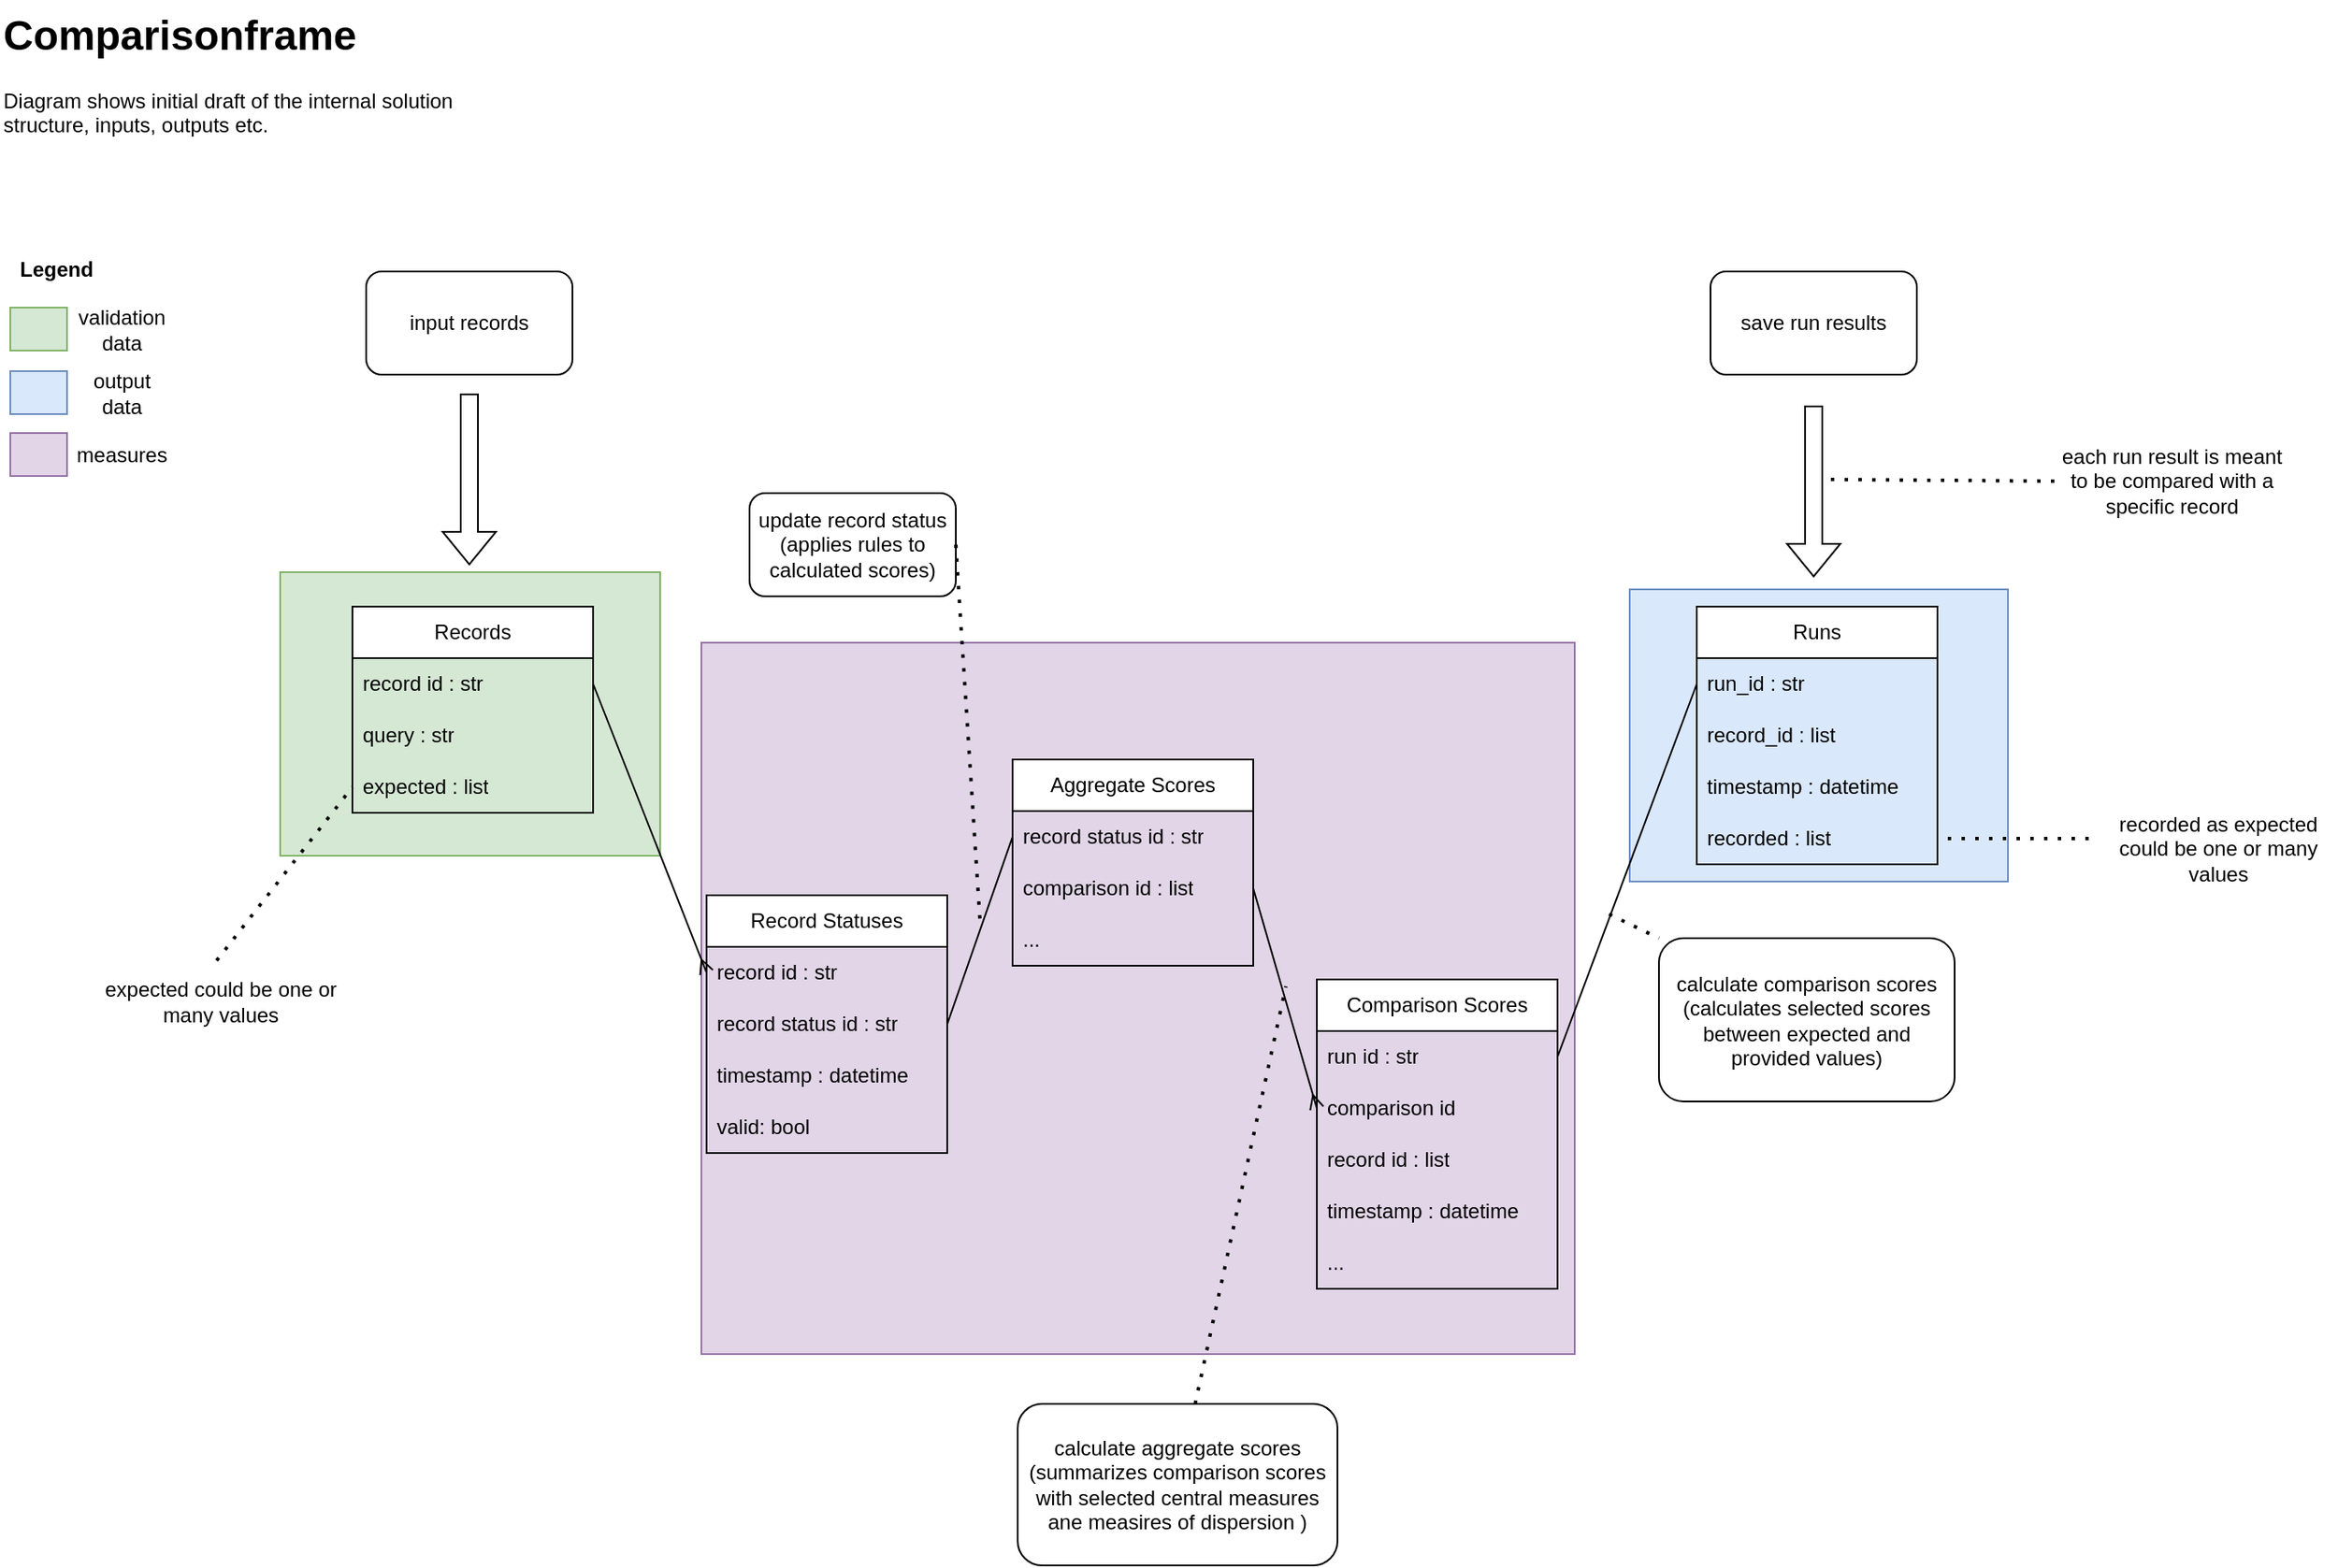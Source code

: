 <mxfile version="24.7.5">
  <diagram name="Page-1" id="tNR1n5y9OZlqjCuNG1ge">
    <mxGraphModel dx="3208" dy="1598" grid="0" gridSize="10" guides="1" tooltips="1" connect="1" arrows="1" fold="1" page="0" pageScale="1" pageWidth="850" pageHeight="1100" math="0" shadow="0">
      <root>
        <mxCell id="0" />
        <mxCell id="1" parent="0" />
        <mxCell id="OIBrcTe9-NFZS3mEBpfI-48" value="" style="rounded=0;whiteSpace=wrap;html=1;fillColor=#e1d5e7;strokeColor=#9673a6;" vertex="1" parent="1">
          <mxGeometry x="-598" y="30" width="508" height="414" as="geometry" />
        </mxCell>
        <mxCell id="OIBrcTe9-NFZS3mEBpfI-47" value="" style="rounded=0;whiteSpace=wrap;html=1;fillColor=#dae8fc;strokeColor=#6c8ebf;" vertex="1" parent="1">
          <mxGeometry x="-58" y="-1" width="220" height="170" as="geometry" />
        </mxCell>
        <mxCell id="OIBrcTe9-NFZS3mEBpfI-45" value="" style="rounded=0;whiteSpace=wrap;html=1;fillColor=#d5e8d4;strokeColor=#82b366;" vertex="1" parent="1">
          <mxGeometry x="-843" y="-11" width="221" height="165" as="geometry" />
        </mxCell>
        <mxCell id="OIBrcTe9-NFZS3mEBpfI-1" value="Records" style="swimlane;fontStyle=0;childLayout=stackLayout;horizontal=1;startSize=30;horizontalStack=0;resizeParent=1;resizeParentMax=0;resizeLast=0;collapsible=1;marginBottom=0;whiteSpace=wrap;html=1;" vertex="1" parent="1">
          <mxGeometry x="-801" y="9" width="140" height="120" as="geometry" />
        </mxCell>
        <mxCell id="OIBrcTe9-NFZS3mEBpfI-23" value="record id : str" style="text;strokeColor=none;fillColor=none;align=left;verticalAlign=middle;spacingLeft=4;spacingRight=4;overflow=hidden;points=[[0,0.5],[1,0.5]];portConstraint=eastwest;rotatable=0;whiteSpace=wrap;html=1;" vertex="1" parent="OIBrcTe9-NFZS3mEBpfI-1">
          <mxGeometry y="30" width="140" height="30" as="geometry" />
        </mxCell>
        <mxCell id="OIBrcTe9-NFZS3mEBpfI-2" value="query : str" style="text;strokeColor=none;fillColor=none;align=left;verticalAlign=middle;spacingLeft=4;spacingRight=4;overflow=hidden;points=[[0,0.5],[1,0.5]];portConstraint=eastwest;rotatable=0;whiteSpace=wrap;html=1;" vertex="1" parent="OIBrcTe9-NFZS3mEBpfI-1">
          <mxGeometry y="60" width="140" height="30" as="geometry" />
        </mxCell>
        <mxCell id="OIBrcTe9-NFZS3mEBpfI-3" value="expected : list" style="text;strokeColor=none;fillColor=none;align=left;verticalAlign=middle;spacingLeft=4;spacingRight=4;overflow=hidden;points=[[0,0.5],[1,0.5]];portConstraint=eastwest;rotatable=0;whiteSpace=wrap;html=1;" vertex="1" parent="OIBrcTe9-NFZS3mEBpfI-1">
          <mxGeometry y="90" width="140" height="30" as="geometry" />
        </mxCell>
        <mxCell id="OIBrcTe9-NFZS3mEBpfI-6" value="Aggregate Scores" style="swimlane;fontStyle=0;childLayout=stackLayout;horizontal=1;startSize=30;horizontalStack=0;resizeParent=1;resizeParentMax=0;resizeLast=0;collapsible=1;marginBottom=0;whiteSpace=wrap;html=1;" vertex="1" parent="1">
          <mxGeometry x="-417" y="98" width="140" height="120" as="geometry" />
        </mxCell>
        <mxCell id="OIBrcTe9-NFZS3mEBpfI-22" value="record status id : str" style="text;strokeColor=none;fillColor=none;align=left;verticalAlign=middle;spacingLeft=4;spacingRight=4;overflow=hidden;points=[[0,0.5],[1,0.5]];portConstraint=eastwest;rotatable=0;whiteSpace=wrap;html=1;" vertex="1" parent="OIBrcTe9-NFZS3mEBpfI-6">
          <mxGeometry y="30" width="140" height="30" as="geometry" />
        </mxCell>
        <mxCell id="OIBrcTe9-NFZS3mEBpfI-24" value="comparison id : list" style="text;strokeColor=none;fillColor=none;align=left;verticalAlign=middle;spacingLeft=4;spacingRight=4;overflow=hidden;points=[[0,0.5],[1,0.5]];portConstraint=eastwest;rotatable=0;whiteSpace=wrap;html=1;" vertex="1" parent="OIBrcTe9-NFZS3mEBpfI-6">
          <mxGeometry y="60" width="140" height="30" as="geometry" />
        </mxCell>
        <mxCell id="OIBrcTe9-NFZS3mEBpfI-9" value="..." style="text;strokeColor=none;fillColor=none;align=left;verticalAlign=middle;spacingLeft=4;spacingRight=4;overflow=hidden;points=[[0,0.5],[1,0.5]];portConstraint=eastwest;rotatable=0;whiteSpace=wrap;html=1;" vertex="1" parent="OIBrcTe9-NFZS3mEBpfI-6">
          <mxGeometry y="90" width="140" height="30" as="geometry" />
        </mxCell>
        <mxCell id="OIBrcTe9-NFZS3mEBpfI-10" value="Runs" style="swimlane;fontStyle=0;childLayout=stackLayout;horizontal=1;startSize=30;horizontalStack=0;resizeParent=1;resizeParentMax=0;resizeLast=0;collapsible=1;marginBottom=0;whiteSpace=wrap;html=1;" vertex="1" parent="1">
          <mxGeometry x="-19" y="9" width="140" height="150" as="geometry" />
        </mxCell>
        <mxCell id="OIBrcTe9-NFZS3mEBpfI-11" value="run_id : str" style="text;strokeColor=none;fillColor=none;align=left;verticalAlign=middle;spacingLeft=4;spacingRight=4;overflow=hidden;points=[[0,0.5],[1,0.5]];portConstraint=eastwest;rotatable=0;whiteSpace=wrap;html=1;" vertex="1" parent="OIBrcTe9-NFZS3mEBpfI-10">
          <mxGeometry y="30" width="140" height="30" as="geometry" />
        </mxCell>
        <mxCell id="OIBrcTe9-NFZS3mEBpfI-12" value="record_id : list" style="text;strokeColor=none;fillColor=none;align=left;verticalAlign=middle;spacingLeft=4;spacingRight=4;overflow=hidden;points=[[0,0.5],[1,0.5]];portConstraint=eastwest;rotatable=0;whiteSpace=wrap;html=1;" vertex="1" parent="OIBrcTe9-NFZS3mEBpfI-10">
          <mxGeometry y="60" width="140" height="30" as="geometry" />
        </mxCell>
        <mxCell id="OIBrcTe9-NFZS3mEBpfI-13" value="timestamp : datetime" style="text;strokeColor=none;fillColor=none;align=left;verticalAlign=middle;spacingLeft=4;spacingRight=4;overflow=hidden;points=[[0,0.5],[1,0.5]];portConstraint=eastwest;rotatable=0;whiteSpace=wrap;html=1;" vertex="1" parent="OIBrcTe9-NFZS3mEBpfI-10">
          <mxGeometry y="90" width="140" height="30" as="geometry" />
        </mxCell>
        <mxCell id="OIBrcTe9-NFZS3mEBpfI-25" value="recorded : list" style="text;strokeColor=none;fillColor=none;align=left;verticalAlign=middle;spacingLeft=4;spacingRight=4;overflow=hidden;points=[[0,0.5],[1,0.5]];portConstraint=eastwest;rotatable=0;whiteSpace=wrap;html=1;" vertex="1" parent="OIBrcTe9-NFZS3mEBpfI-10">
          <mxGeometry y="120" width="140" height="30" as="geometry" />
        </mxCell>
        <mxCell id="OIBrcTe9-NFZS3mEBpfI-14" value="Comparison Scores" style="swimlane;fontStyle=0;childLayout=stackLayout;horizontal=1;startSize=30;horizontalStack=0;resizeParent=1;resizeParentMax=0;resizeLast=0;collapsible=1;marginBottom=0;whiteSpace=wrap;html=1;" vertex="1" parent="1">
          <mxGeometry x="-240" y="226" width="140" height="180" as="geometry" />
        </mxCell>
        <mxCell id="OIBrcTe9-NFZS3mEBpfI-15" value="run id : str" style="text;strokeColor=none;fillColor=none;align=left;verticalAlign=middle;spacingLeft=4;spacingRight=4;overflow=hidden;points=[[0,0.5],[1,0.5]];portConstraint=eastwest;rotatable=0;whiteSpace=wrap;html=1;" vertex="1" parent="OIBrcTe9-NFZS3mEBpfI-14">
          <mxGeometry y="30" width="140" height="30" as="geometry" />
        </mxCell>
        <mxCell id="OIBrcTe9-NFZS3mEBpfI-40" value="comparison id" style="text;strokeColor=none;fillColor=none;align=left;verticalAlign=middle;spacingLeft=4;spacingRight=4;overflow=hidden;points=[[0,0.5],[1,0.5]];portConstraint=eastwest;rotatable=0;whiteSpace=wrap;html=1;" vertex="1" parent="OIBrcTe9-NFZS3mEBpfI-14">
          <mxGeometry y="60" width="140" height="30" as="geometry" />
        </mxCell>
        <mxCell id="OIBrcTe9-NFZS3mEBpfI-16" value="record id : list" style="text;strokeColor=none;fillColor=none;align=left;verticalAlign=middle;spacingLeft=4;spacingRight=4;overflow=hidden;points=[[0,0.5],[1,0.5]];portConstraint=eastwest;rotatable=0;whiteSpace=wrap;html=1;" vertex="1" parent="OIBrcTe9-NFZS3mEBpfI-14">
          <mxGeometry y="90" width="140" height="30" as="geometry" />
        </mxCell>
        <mxCell id="OIBrcTe9-NFZS3mEBpfI-44" value="timestamp : datetime" style="text;strokeColor=none;fillColor=none;align=left;verticalAlign=middle;spacingLeft=4;spacingRight=4;overflow=hidden;points=[[0,0.5],[1,0.5]];portConstraint=eastwest;rotatable=0;whiteSpace=wrap;html=1;" vertex="1" parent="OIBrcTe9-NFZS3mEBpfI-14">
          <mxGeometry y="120" width="140" height="30" as="geometry" />
        </mxCell>
        <mxCell id="OIBrcTe9-NFZS3mEBpfI-17" value="..." style="text;strokeColor=none;fillColor=none;align=left;verticalAlign=middle;spacingLeft=4;spacingRight=4;overflow=hidden;points=[[0,0.5],[1,0.5]];portConstraint=eastwest;rotatable=0;whiteSpace=wrap;html=1;" vertex="1" parent="OIBrcTe9-NFZS3mEBpfI-14">
          <mxGeometry y="150" width="140" height="30" as="geometry" />
        </mxCell>
        <mxCell id="OIBrcTe9-NFZS3mEBpfI-18" value="Record Statuses" style="swimlane;fontStyle=0;childLayout=stackLayout;horizontal=1;startSize=30;horizontalStack=0;resizeParent=1;resizeParentMax=0;resizeLast=0;collapsible=1;marginBottom=0;whiteSpace=wrap;html=1;" vertex="1" parent="1">
          <mxGeometry x="-595" y="177" width="140" height="150" as="geometry" />
        </mxCell>
        <mxCell id="OIBrcTe9-NFZS3mEBpfI-19" value="record id : str" style="text;strokeColor=none;fillColor=none;align=left;verticalAlign=middle;spacingLeft=4;spacingRight=4;overflow=hidden;points=[[0,0.5],[1,0.5]];portConstraint=eastwest;rotatable=0;whiteSpace=wrap;html=1;" vertex="1" parent="OIBrcTe9-NFZS3mEBpfI-18">
          <mxGeometry y="30" width="140" height="30" as="geometry" />
        </mxCell>
        <mxCell id="OIBrcTe9-NFZS3mEBpfI-27" value="record status id : str" style="text;strokeColor=none;fillColor=none;align=left;verticalAlign=middle;spacingLeft=4;spacingRight=4;overflow=hidden;points=[[0,0.5],[1,0.5]];portConstraint=eastwest;rotatable=0;whiteSpace=wrap;html=1;" vertex="1" parent="OIBrcTe9-NFZS3mEBpfI-18">
          <mxGeometry y="60" width="140" height="30" as="geometry" />
        </mxCell>
        <mxCell id="OIBrcTe9-NFZS3mEBpfI-8" value="timestamp : datetime" style="text;strokeColor=none;fillColor=none;align=left;verticalAlign=middle;spacingLeft=4;spacingRight=4;overflow=hidden;points=[[0,0.5],[1,0.5]];portConstraint=eastwest;rotatable=0;whiteSpace=wrap;html=1;" vertex="1" parent="OIBrcTe9-NFZS3mEBpfI-18">
          <mxGeometry y="90" width="140" height="30" as="geometry" />
        </mxCell>
        <mxCell id="OIBrcTe9-NFZS3mEBpfI-21" value="valid: bool" style="text;strokeColor=none;fillColor=none;align=left;verticalAlign=middle;spacingLeft=4;spacingRight=4;overflow=hidden;points=[[0,0.5],[1,0.5]];portConstraint=eastwest;rotatable=0;whiteSpace=wrap;html=1;" vertex="1" parent="OIBrcTe9-NFZS3mEBpfI-18">
          <mxGeometry y="120" width="140" height="30" as="geometry" />
        </mxCell>
        <mxCell id="OIBrcTe9-NFZS3mEBpfI-26" value="" style="endArrow=ERmany;html=1;rounded=0;exitX=1;exitY=0.5;exitDx=0;exitDy=0;entryX=0;entryY=0.5;entryDx=0;entryDy=0;endFill=0;" edge="1" parent="1" source="OIBrcTe9-NFZS3mEBpfI-23" target="OIBrcTe9-NFZS3mEBpfI-19">
          <mxGeometry width="50" height="50" relative="1" as="geometry">
            <mxPoint x="-664" y="391" as="sourcePoint" />
            <mxPoint x="-614" y="341" as="targetPoint" />
          </mxGeometry>
        </mxCell>
        <mxCell id="OIBrcTe9-NFZS3mEBpfI-28" value="" style="endArrow=none;html=1;rounded=0;exitX=1;exitY=0.5;exitDx=0;exitDy=0;endFill=0;entryX=0;entryY=0.5;entryDx=0;entryDy=0;" edge="1" parent="1" source="OIBrcTe9-NFZS3mEBpfI-27" target="OIBrcTe9-NFZS3mEBpfI-22">
          <mxGeometry width="50" height="50" relative="1" as="geometry">
            <mxPoint x="-227" y="221" as="sourcePoint" />
            <mxPoint x="-616" y="292" as="targetPoint" />
          </mxGeometry>
        </mxCell>
        <mxCell id="OIBrcTe9-NFZS3mEBpfI-29" value="" style="endArrow=ERmany;html=1;rounded=0;exitX=1;exitY=0.5;exitDx=0;exitDy=0;endFill=0;entryX=0;entryY=0.5;entryDx=0;entryDy=0;" edge="1" parent="1" source="OIBrcTe9-NFZS3mEBpfI-24" target="OIBrcTe9-NFZS3mEBpfI-40">
          <mxGeometry width="50" height="50" relative="1" as="geometry">
            <mxPoint x="-502" y="465" as="sourcePoint" />
            <mxPoint x="21" y="350" as="targetPoint" />
          </mxGeometry>
        </mxCell>
        <mxCell id="OIBrcTe9-NFZS3mEBpfI-30" value="input records" style="rounded=1;whiteSpace=wrap;html=1;" vertex="1" parent="1">
          <mxGeometry x="-793" y="-186" width="120" height="60" as="geometry" />
        </mxCell>
        <mxCell id="OIBrcTe9-NFZS3mEBpfI-31" value="" style="shape=flexArrow;endArrow=classic;html=1;rounded=0;" edge="1" parent="1">
          <mxGeometry width="50" height="50" relative="1" as="geometry">
            <mxPoint x="-733" y="-115" as="sourcePoint" />
            <mxPoint x="-733" y="-15" as="targetPoint" />
          </mxGeometry>
        </mxCell>
        <mxCell id="OIBrcTe9-NFZS3mEBpfI-32" value="save run results" style="rounded=1;whiteSpace=wrap;html=1;" vertex="1" parent="1">
          <mxGeometry x="-11" y="-186" width="120" height="60" as="geometry" />
        </mxCell>
        <mxCell id="OIBrcTe9-NFZS3mEBpfI-34" value="" style="endArrow=none;dashed=1;html=1;dashPattern=1 3;strokeWidth=2;rounded=0;" edge="1" parent="1" source="OIBrcTe9-NFZS3mEBpfI-35">
          <mxGeometry width="50" height="50" relative="1" as="geometry">
            <mxPoint x="-913" y="201" as="sourcePoint" />
            <mxPoint x="-258" y="230" as="targetPoint" />
          </mxGeometry>
        </mxCell>
        <mxCell id="OIBrcTe9-NFZS3mEBpfI-35" value="calculate aggregate scores&lt;div&gt;(summarizes comparison scores with selected central measures ane measires of dispersion )&lt;/div&gt;" style="rounded=1;whiteSpace=wrap;html=1;" vertex="1" parent="1">
          <mxGeometry x="-414" y="473" width="186" height="94" as="geometry" />
        </mxCell>
        <mxCell id="OIBrcTe9-NFZS3mEBpfI-36" value="update record status&lt;div&gt;(applies rules to calculated scores)&lt;/div&gt;" style="rounded=1;whiteSpace=wrap;html=1;" vertex="1" parent="1">
          <mxGeometry x="-570" y="-57" width="120" height="60" as="geometry" />
        </mxCell>
        <mxCell id="OIBrcTe9-NFZS3mEBpfI-37" value="" style="endArrow=none;dashed=1;html=1;dashPattern=1 3;strokeWidth=2;rounded=0;exitX=1;exitY=0.5;exitDx=0;exitDy=0;" edge="1" parent="1" source="OIBrcTe9-NFZS3mEBpfI-36">
          <mxGeometry width="50" height="50" relative="1" as="geometry">
            <mxPoint x="-703" y="234.5" as="sourcePoint" />
            <mxPoint x="-436" y="191" as="targetPoint" />
          </mxGeometry>
        </mxCell>
        <mxCell id="OIBrcTe9-NFZS3mEBpfI-38" value="" style="endArrow=none;html=1;rounded=0;entryX=1;entryY=0.5;entryDx=0;entryDy=0;exitX=0;exitY=0.5;exitDx=0;exitDy=0;startArrow=none;startFill=0;" edge="1" parent="1" source="OIBrcTe9-NFZS3mEBpfI-11" target="OIBrcTe9-NFZS3mEBpfI-15">
          <mxGeometry width="50" height="50" relative="1" as="geometry">
            <mxPoint x="17" y="188" as="sourcePoint" />
            <mxPoint x="67" y="138" as="targetPoint" />
          </mxGeometry>
        </mxCell>
        <mxCell id="OIBrcTe9-NFZS3mEBpfI-39" value="&lt;h1 style=&quot;margin-top: 0px;&quot;&gt;Comparisonframe&lt;/h1&gt;&lt;p&gt;Diagram shows initial draft of the internal solution structure, inputs, outputs etc.&lt;/p&gt;" style="text;html=1;whiteSpace=wrap;overflow=hidden;rounded=0;" vertex="1" parent="1">
          <mxGeometry x="-1006" y="-344" width="307" height="136" as="geometry" />
        </mxCell>
        <mxCell id="OIBrcTe9-NFZS3mEBpfI-41" value="calculate comparison scores&lt;div&gt;(calculates selected scores between expected and provided values)&lt;/div&gt;" style="rounded=1;whiteSpace=wrap;html=1;" vertex="1" parent="1">
          <mxGeometry x="-41" y="202" width="172" height="95" as="geometry" />
        </mxCell>
        <mxCell id="OIBrcTe9-NFZS3mEBpfI-42" value="" style="endArrow=none;dashed=1;html=1;dashPattern=1 3;strokeWidth=2;rounded=0;entryX=0;entryY=0;entryDx=0;entryDy=0;" edge="1" parent="1" target="OIBrcTe9-NFZS3mEBpfI-41">
          <mxGeometry width="50" height="50" relative="1" as="geometry">
            <mxPoint x="-70" y="188" as="sourcePoint" />
            <mxPoint x="-214" y="-28" as="targetPoint" />
          </mxGeometry>
        </mxCell>
        <mxCell id="OIBrcTe9-NFZS3mEBpfI-43" value="" style="shape=flexArrow;endArrow=classic;html=1;rounded=0;" edge="1" parent="1">
          <mxGeometry width="50" height="50" relative="1" as="geometry">
            <mxPoint x="49" y="-108" as="sourcePoint" />
            <mxPoint x="49" y="-8" as="targetPoint" />
          </mxGeometry>
        </mxCell>
        <mxCell id="OIBrcTe9-NFZS3mEBpfI-49" value="" style="rounded=0;whiteSpace=wrap;html=1;fillColor=#d5e8d4;strokeColor=#82b366;" vertex="1" parent="1">
          <mxGeometry x="-1000" y="-165" width="33" height="25" as="geometry" />
        </mxCell>
        <mxCell id="OIBrcTe9-NFZS3mEBpfI-50" value="&lt;b&gt;Legend&lt;/b&gt;" style="text;html=1;align=center;verticalAlign=middle;whiteSpace=wrap;rounded=0;" vertex="1" parent="1">
          <mxGeometry x="-1003" y="-202" width="60" height="30" as="geometry" />
        </mxCell>
        <mxCell id="OIBrcTe9-NFZS3mEBpfI-51" value="validation data" style="text;html=1;align=center;verticalAlign=middle;whiteSpace=wrap;rounded=0;" vertex="1" parent="1">
          <mxGeometry x="-965" y="-167" width="60" height="30" as="geometry" />
        </mxCell>
        <mxCell id="OIBrcTe9-NFZS3mEBpfI-52" value="" style="rounded=0;whiteSpace=wrap;html=1;fillColor=#dae8fc;strokeColor=#6c8ebf;" vertex="1" parent="1">
          <mxGeometry x="-1000" y="-128" width="33" height="25" as="geometry" />
        </mxCell>
        <mxCell id="OIBrcTe9-NFZS3mEBpfI-53" value="output data" style="text;html=1;align=center;verticalAlign=middle;whiteSpace=wrap;rounded=0;" vertex="1" parent="1">
          <mxGeometry x="-965" y="-130" width="60" height="30" as="geometry" />
        </mxCell>
        <mxCell id="OIBrcTe9-NFZS3mEBpfI-54" value="" style="rounded=0;whiteSpace=wrap;html=1;fillColor=#e1d5e7;strokeColor=#9673a6;" vertex="1" parent="1">
          <mxGeometry x="-1000" y="-92" width="33" height="25" as="geometry" />
        </mxCell>
        <mxCell id="OIBrcTe9-NFZS3mEBpfI-55" value="measures" style="text;html=1;align=center;verticalAlign=middle;whiteSpace=wrap;rounded=0;" vertex="1" parent="1">
          <mxGeometry x="-965" y="-94" width="60" height="30" as="geometry" />
        </mxCell>
        <mxCell id="OIBrcTe9-NFZS3mEBpfI-60" value="" style="endArrow=none;dashed=1;html=1;dashPattern=1 3;strokeWidth=2;rounded=0;entryX=0;entryY=0.5;entryDx=0;entryDy=0;" edge="1" parent="1" target="OIBrcTe9-NFZS3mEBpfI-3">
          <mxGeometry width="50" height="50" relative="1" as="geometry">
            <mxPoint x="-880" y="215" as="sourcePoint" />
            <mxPoint x="-858" y="236.5" as="targetPoint" />
          </mxGeometry>
        </mxCell>
        <mxCell id="OIBrcTe9-NFZS3mEBpfI-62" value="expected could be one or many values" style="text;html=1;align=center;verticalAlign=middle;whiteSpace=wrap;rounded=0;" vertex="1" parent="1">
          <mxGeometry x="-946" y="218" width="137" height="42" as="geometry" />
        </mxCell>
        <mxCell id="OIBrcTe9-NFZS3mEBpfI-63" value="each run result is meant to be compared with a specific record" style="text;html=1;align=center;verticalAlign=middle;whiteSpace=wrap;rounded=0;" vertex="1" parent="1">
          <mxGeometry x="189" y="-85" width="137" height="42" as="geometry" />
        </mxCell>
        <mxCell id="OIBrcTe9-NFZS3mEBpfI-64" value="" style="endArrow=none;dashed=1;html=1;dashPattern=1 3;strokeWidth=2;rounded=0;exitX=0;exitY=0.5;exitDx=0;exitDy=0;" edge="1" parent="1" source="OIBrcTe9-NFZS3mEBpfI-63">
          <mxGeometry width="50" height="50" relative="1" as="geometry">
            <mxPoint x="255" y="61" as="sourcePoint" />
            <mxPoint x="57" y="-65" as="targetPoint" />
          </mxGeometry>
        </mxCell>
        <mxCell id="OIBrcTe9-NFZS3mEBpfI-65" value="" style="endArrow=none;dashed=1;html=1;dashPattern=1 3;strokeWidth=2;rounded=0;entryX=1;entryY=0.5;entryDx=0;entryDy=0;" edge="1" parent="1" target="OIBrcTe9-NFZS3mEBpfI-25">
          <mxGeometry width="50" height="50" relative="1" as="geometry">
            <mxPoint x="209" y="144" as="sourcePoint" />
            <mxPoint x="338" y="157" as="targetPoint" />
          </mxGeometry>
        </mxCell>
        <mxCell id="OIBrcTe9-NFZS3mEBpfI-66" value="recorded as expected could be one or many values" style="text;html=1;align=center;verticalAlign=middle;whiteSpace=wrap;rounded=0;" vertex="1" parent="1">
          <mxGeometry x="216" y="129" width="137" height="42" as="geometry" />
        </mxCell>
      </root>
    </mxGraphModel>
  </diagram>
</mxfile>
